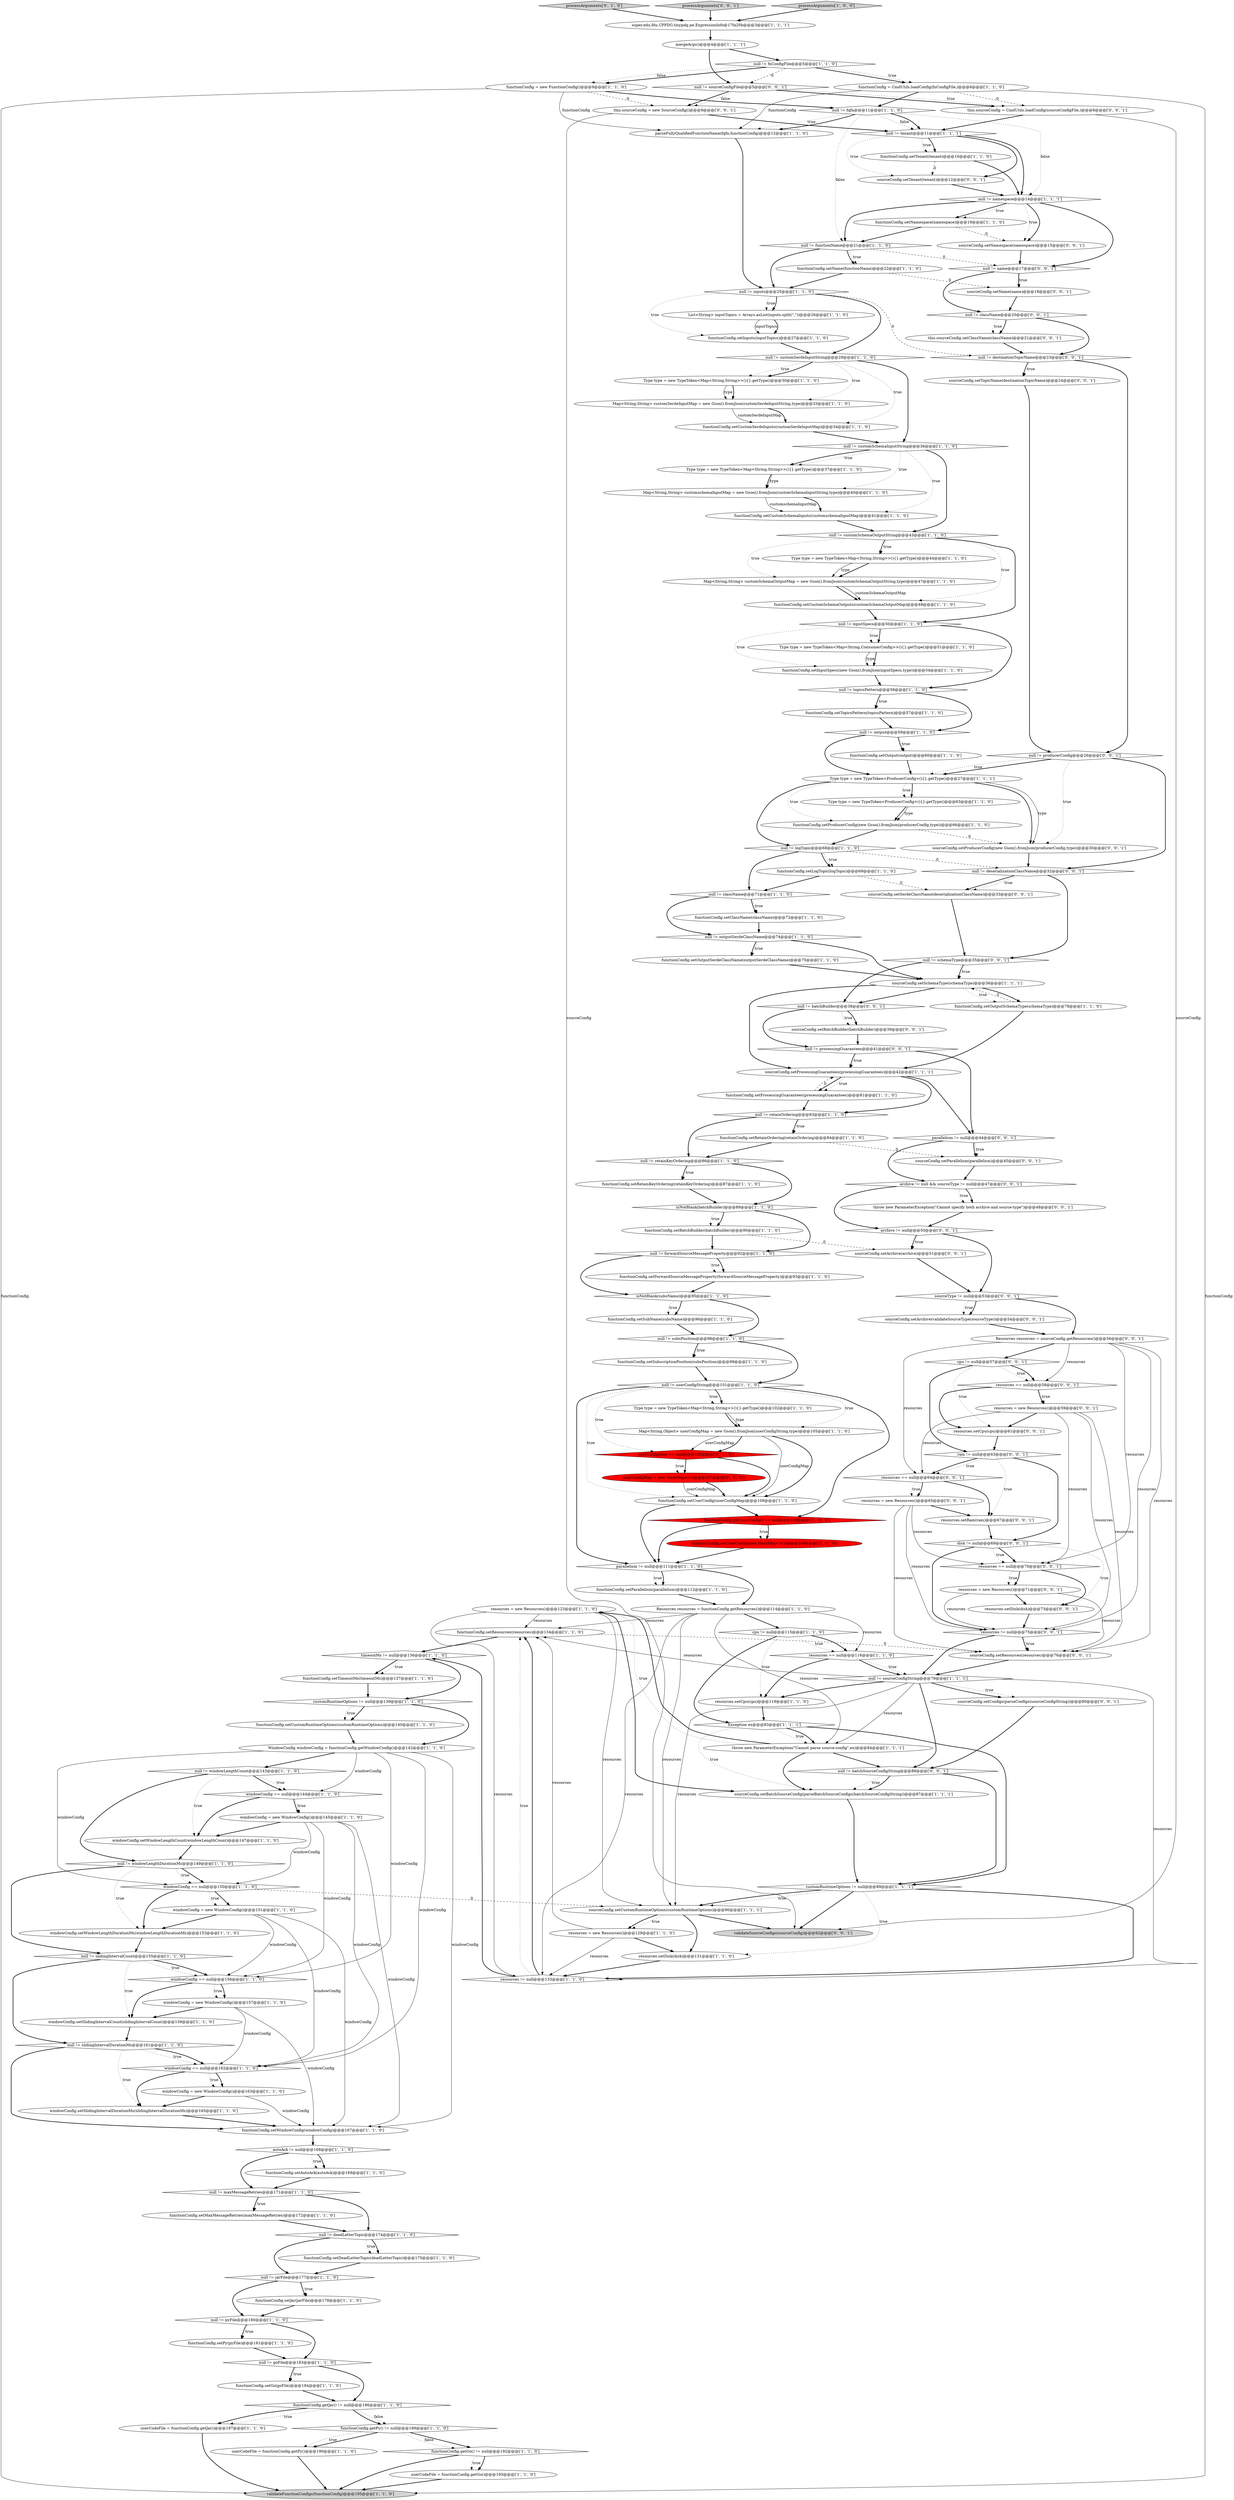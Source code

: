 digraph {
70 [style = filled, label = "resources = new Resources()@@@123@@@['1', '1', '0']", fillcolor = white, shape = ellipse image = "AAA0AAABBB1BBB"];
23 [style = filled, label = "null != topicsPattern@@@56@@@['1', '1', '0']", fillcolor = white, shape = diamond image = "AAA0AAABBB1BBB"];
114 [style = filled, label = "WindowConfig windowConfig = functionConfig.getWindowConfig()@@@142@@@['1', '1', '0']", fillcolor = white, shape = ellipse image = "AAA0AAABBB1BBB"];
143 [style = filled, label = "this.sourceConfig = new SourceConfig()@@@9@@@['0', '0', '1']", fillcolor = white, shape = ellipse image = "AAA0AAABBB3BBB"];
44 [style = filled, label = "functionConfig.setTimeoutMs(timeoutMs)@@@137@@@['1', '1', '0']", fillcolor = white, shape = ellipse image = "AAA0AAABBB1BBB"];
103 [style = filled, label = "null != fqfn@@@11@@@['1', '1', '0']", fillcolor = white, shape = diamond image = "AAA0AAABBB1BBB"];
77 [style = filled, label = "isNotBlank(subsName)@@@95@@@['1', '1', '0']", fillcolor = white, shape = diamond image = "AAA0AAABBB1BBB"];
98 [style = filled, label = "null != userConfigString@@@101@@@['1', '1', '0']", fillcolor = white, shape = diamond image = "AAA0AAABBB1BBB"];
16 [style = filled, label = "functionConfig.setSubName(subsName)@@@96@@@['1', '1', '0']", fillcolor = white, shape = ellipse image = "AAA0AAABBB1BBB"];
37 [style = filled, label = "null != functionName@@@21@@@['1', '1', '0']", fillcolor = white, shape = diamond image = "AAA0AAABBB1BBB"];
88 [style = filled, label = "functionConfig.setNamespace(namespace)@@@19@@@['1', '1', '0']", fillcolor = white, shape = ellipse image = "AAA0AAABBB1BBB"];
132 [style = filled, label = "sourceType != null@@@53@@@['0', '0', '1']", fillcolor = white, shape = diamond image = "AAA0AAABBB3BBB"];
168 [style = filled, label = "cpu != null@@@57@@@['0', '0', '1']", fillcolor = white, shape = diamond image = "AAA0AAABBB3BBB"];
84 [style = filled, label = "functionConfig.setInputs(inputTopics)@@@27@@@['1', '1', '0']", fillcolor = white, shape = ellipse image = "AAA0AAABBB1BBB"];
99 [style = filled, label = "windowConfig == null@@@156@@@['1', '1', '0']", fillcolor = white, shape = diamond image = "AAA0AAABBB1BBB"];
153 [style = filled, label = "resources != null@@@75@@@['0', '0', '1']", fillcolor = white, shape = diamond image = "AAA0AAABBB3BBB"];
53 [style = filled, label = "null != forwardSourceMessageProperty@@@92@@@['1', '1', '0']", fillcolor = white, shape = diamond image = "AAA0AAABBB1BBB"];
45 [style = filled, label = "throw new ParameterException(\"Cannot parse source-config\",ex)@@@84@@@['1', '1', '1']", fillcolor = white, shape = ellipse image = "AAA0AAABBB1BBB"];
28 [style = filled, label = "functionConfig.setAutoAck(autoAck)@@@169@@@['1', '1', '0']", fillcolor = white, shape = ellipse image = "AAA0AAABBB1BBB"];
166 [style = filled, label = "sourceConfig.setParallelism(parallelism)@@@45@@@['0', '0', '1']", fillcolor = white, shape = ellipse image = "AAA0AAABBB3BBB"];
154 [style = filled, label = "archive != null && sourceType != null@@@47@@@['0', '0', '1']", fillcolor = white, shape = diamond image = "AAA0AAABBB3BBB"];
3 [style = filled, label = "null != slidingIntervalCount@@@155@@@['1', '1', '0']", fillcolor = white, shape = diamond image = "AAA0AAABBB1BBB"];
126 [style = filled, label = "processArguments['0', '1', '0']", fillcolor = lightgray, shape = diamond image = "AAA0AAABBB2BBB"];
20 [style = filled, label = "functionConfig.setOutputSchemaType(schemaType)@@@78@@@['1', '1', '0']", fillcolor = white, shape = ellipse image = "AAA0AAABBB1BBB"];
113 [style = filled, label = "Exception ex@@@83@@@['1', '1', '1']", fillcolor = white, shape = diamond image = "AAA0AAABBB1BBB"];
68 [style = filled, label = "functionConfig.setTopicsPattern(topicsPattern)@@@57@@@['1', '1', '0']", fillcolor = white, shape = ellipse image = "AAA0AAABBB1BBB"];
108 [style = filled, label = "null != windowLengthCount@@@143@@@['1', '1', '0']", fillcolor = white, shape = diamond image = "AAA0AAABBB1BBB"];
162 [style = filled, label = "resources = new Resources()@@@59@@@['0', '0', '1']", fillcolor = white, shape = ellipse image = "AAA0AAABBB3BBB"];
13 [style = filled, label = "null != slidingIntervalDurationMs@@@161@@@['1', '1', '0']", fillcolor = white, shape = diamond image = "AAA0AAABBB1BBB"];
97 [style = filled, label = "functionConfig.setRetainKeyOrdering(retainKeyOrdering)@@@87@@@['1', '1', '0']", fillcolor = white, shape = ellipse image = "AAA0AAABBB1BBB"];
72 [style = filled, label = "functionConfig.getUserConfig() == null@@@108@@@['1', '0', '0']", fillcolor = red, shape = diamond image = "AAA1AAABBB1BBB"];
119 [style = filled, label = "functionConfig.setCustomSchemaOutputs(customSchemaOutputMap)@@@48@@@['1', '1', '0']", fillcolor = white, shape = ellipse image = "AAA0AAABBB1BBB"];
147 [style = filled, label = "processArguments['0', '0', '1']", fillcolor = lightgray, shape = diamond image = "AAA0AAABBB3BBB"];
61 [style = filled, label = "null != sourceConfigString@@@79@@@['1', '1', '1']", fillcolor = white, shape = diamond image = "AAA0AAABBB1BBB"];
165 [style = filled, label = "null != name@@@17@@@['0', '0', '1']", fillcolor = white, shape = diamond image = "AAA0AAABBB3BBB"];
79 [style = filled, label = "functionConfig.setParallelism(parallelism)@@@112@@@['1', '1', '0']", fillcolor = white, shape = ellipse image = "AAA0AAABBB1BBB"];
9 [style = filled, label = "Map<String,String> customschemaInputMap = new Gson().fromJson(customSchemaInputString,type)@@@40@@@['1', '1', '0']", fillcolor = white, shape = ellipse image = "AAA0AAABBB1BBB"];
110 [style = filled, label = "null != retainKeyOrdering@@@86@@@['1', '1', '0']", fillcolor = white, shape = diamond image = "AAA0AAABBB1BBB"];
51 [style = filled, label = "windowConfig.setWindowLengthDurationMs(windowLengthDurationMs)@@@153@@@['1', '1', '0']", fillcolor = white, shape = ellipse image = "AAA0AAABBB1BBB"];
47 [style = filled, label = "functionConfig.setResources(resources)@@@134@@@['1', '1', '0']", fillcolor = white, shape = ellipse image = "AAA0AAABBB1BBB"];
59 [style = filled, label = "Type type = new TypeToken<ProducerConfig>(){}.getType()@@@27@@@['1', '1', '1']", fillcolor = white, shape = ellipse image = "AAA0AAABBB1BBB"];
49 [style = filled, label = "null != goFile@@@183@@@['1', '1', '0']", fillcolor = white, shape = diamond image = "AAA0AAABBB1BBB"];
120 [style = filled, label = "windowConfig == null@@@150@@@['1', '1', '0']", fillcolor = white, shape = diamond image = "AAA0AAABBB1BBB"];
124 [style = filled, label = "null != tenant@@@11@@@['1', '1', '1']", fillcolor = white, shape = diamond image = "AAA0AAABBB1BBB"];
145 [style = filled, label = "parallelism != null@@@44@@@['0', '0', '1']", fillcolor = white, shape = diamond image = "AAA0AAABBB3BBB"];
171 [style = filled, label = "sourceConfig.setSerdeClassName(deserializationClassName)@@@33@@@['0', '0', '1']", fillcolor = white, shape = ellipse image = "AAA0AAABBB3BBB"];
7 [style = filled, label = "functionConfig.setCustomSerdeInputs(customSerdeInputMap)@@@34@@@['1', '1', '0']", fillcolor = white, shape = ellipse image = "AAA0AAABBB1BBB"];
96 [style = filled, label = "Map<String,String> customSerdeInputMap = new Gson().fromJson(customSerdeInputString,type)@@@33@@@['1', '1', '0']", fillcolor = white, shape = ellipse image = "AAA0AAABBB1BBB"];
29 [style = filled, label = "null != customSchemaOutputString@@@43@@@['1', '1', '0']", fillcolor = white, shape = diamond image = "AAA0AAABBB1BBB"];
62 [style = filled, label = "windowConfig.setSlidingIntervalDurationMs(slidingIntervalDurationMs)@@@165@@@['1', '1', '0']", fillcolor = white, shape = ellipse image = "AAA0AAABBB1BBB"];
42 [style = filled, label = "resources.setCpu(cpu)@@@119@@@['1', '1', '0']", fillcolor = white, shape = ellipse image = "AAA0AAABBB1BBB"];
12 [style = filled, label = "null != maxMessageRetries@@@171@@@['1', '1', '0']", fillcolor = white, shape = diamond image = "AAA0AAABBB1BBB"];
40 [style = filled, label = "processArguments['1', '0', '0']", fillcolor = lightgray, shape = diamond image = "AAA0AAABBB1BBB"];
95 [style = filled, label = "functionConfig.setCustomRuntimeOptions(customRuntimeOptions)@@@140@@@['1', '1', '0']", fillcolor = white, shape = ellipse image = "AAA0AAABBB1BBB"];
19 [style = filled, label = "Type type = new TypeToken<ProducerConfig>(){}.getType()@@@63@@@['1', '1', '0']", fillcolor = white, shape = ellipse image = "AAA0AAABBB1BBB"];
164 [style = filled, label = "sourceConfig.setBatchBuilder(batchBuilder)@@@39@@@['0', '0', '1']", fillcolor = white, shape = ellipse image = "AAA0AAABBB3BBB"];
60 [style = filled, label = "null != inputSpecs@@@50@@@['1', '1', '0']", fillcolor = white, shape = diamond image = "AAA0AAABBB1BBB"];
21 [style = filled, label = "null != windowLengthDurationMs@@@149@@@['1', '1', '0']", fillcolor = white, shape = diamond image = "AAA0AAABBB1BBB"];
91 [style = filled, label = "cpu != null@@@115@@@['1', '1', '0']", fillcolor = white, shape = diamond image = "AAA0AAABBB1BBB"];
118 [style = filled, label = "sourceConfig.setProcessingGuarantees(processingGuarantees)@@@42@@@['1', '1', '1']", fillcolor = white, shape = ellipse image = "AAA0AAABBB1BBB"];
139 [style = filled, label = "resources.setCpu(cpu)@@@61@@@['0', '0', '1']", fillcolor = white, shape = ellipse image = "AAA0AAABBB3BBB"];
57 [style = filled, label = "autoAck != null@@@168@@@['1', '1', '0']", fillcolor = white, shape = diamond image = "AAA0AAABBB1BBB"];
30 [style = filled, label = "functionConfig.setLogTopic(logTopic)@@@69@@@['1', '1', '0']", fillcolor = white, shape = ellipse image = "AAA0AAABBB1BBB"];
155 [style = filled, label = "validateSourceConfigs(sourceConfig)@@@92@@@['0', '0', '1']", fillcolor = lightgray, shape = ellipse image = "AAA0AAABBB3BBB"];
43 [style = filled, label = "Map<String,Object> userConfigMap = new Gson().fromJson(userConfigString,type)@@@105@@@['1', '1', '0']", fillcolor = white, shape = ellipse image = "AAA0AAABBB1BBB"];
152 [style = filled, label = "null != batchBuilder@@@38@@@['0', '0', '1']", fillcolor = white, shape = diamond image = "AAA0AAABBB3BBB"];
144 [style = filled, label = "sourceConfig.setNamespace(namespace)@@@15@@@['0', '0', '1']", fillcolor = white, shape = ellipse image = "AAA0AAABBB3BBB"];
25 [style = filled, label = "functionConfig.setBatchBuilder(batchBuilder)@@@90@@@['1', '1', '0']", fillcolor = white, shape = ellipse image = "AAA0AAABBB1BBB"];
41 [style = filled, label = "windowConfig == null@@@162@@@['1', '1', '0']", fillcolor = white, shape = diamond image = "AAA0AAABBB1BBB"];
74 [style = filled, label = "null != pyFile@@@180@@@['1', '1', '0']", fillcolor = white, shape = diamond image = "AAA0AAABBB1BBB"];
136 [style = filled, label = "null != sourceConfigFile@@@5@@@['0', '0', '1']", fillcolor = white, shape = diamond image = "AAA0AAABBB3BBB"];
18 [style = filled, label = "null != className@@@71@@@['1', '1', '0']", fillcolor = white, shape = diamond image = "AAA0AAABBB1BBB"];
148 [style = filled, label = "null != producerConfig@@@26@@@['0', '0', '1']", fillcolor = white, shape = diamond image = "AAA0AAABBB3BBB"];
24 [style = filled, label = "null != customSerdeInputString@@@29@@@['1', '1', '0']", fillcolor = white, shape = diamond image = "AAA0AAABBB1BBB"];
38 [style = filled, label = "parallelism != null@@@111@@@['1', '1', '0']", fillcolor = white, shape = diamond image = "AAA0AAABBB1BBB"];
167 [style = filled, label = "sourceConfig.setTenant(tenant)@@@12@@@['0', '0', '1']", fillcolor = white, shape = ellipse image = "AAA0AAABBB3BBB"];
159 [style = filled, label = "sourceConfig.setName(name)@@@18@@@['0', '0', '1']", fillcolor = white, shape = ellipse image = "AAA0AAABBB3BBB"];
121 [style = filled, label = "Type type = new TypeToken<Map<String,String>>(){}.getType()@@@30@@@['1', '1', '0']", fillcolor = white, shape = ellipse image = "AAA0AAABBB1BBB"];
33 [style = filled, label = "functionConfig.setJar(jarFile)@@@178@@@['1', '1', '0']", fillcolor = white, shape = ellipse image = "AAA0AAABBB1BBB"];
157 [style = filled, label = "resources == null@@@58@@@['0', '0', '1']", fillcolor = white, shape = diamond image = "AAA0AAABBB3BBB"];
31 [style = filled, label = "windowConfig.setSlidingIntervalCount(slidingIntervalCount)@@@159@@@['1', '1', '0']", fillcolor = white, shape = ellipse image = "AAA0AAABBB1BBB"];
34 [style = filled, label = "resources == null@@@116@@@['1', '1', '0']", fillcolor = white, shape = diamond image = "AAA0AAABBB1BBB"];
100 [style = filled, label = "functionConfig.setOutput(output)@@@60@@@['1', '1', '0']", fillcolor = white, shape = ellipse image = "AAA0AAABBB1BBB"];
65 [style = filled, label = "functionConfig = CmdUtils.loadConfig(fnConfigFile,)@@@6@@@['1', '1', '0']", fillcolor = white, shape = ellipse image = "AAA0AAABBB1BBB"];
63 [style = filled, label = "parseFullyQualifiedFunctionName(fqfn,functionConfig)@@@12@@@['1', '1', '0']", fillcolor = white, shape = ellipse image = "AAA0AAABBB1BBB"];
129 [style = filled, label = "sourceConfig.setProducerConfig(new Gson().fromJson(producerConfig,type))@@@30@@@['0', '0', '1']", fillcolor = white, shape = ellipse image = "AAA0AAABBB3BBB"];
142 [style = filled, label = "resources = new Resources()@@@71@@@['0', '0', '1']", fillcolor = white, shape = ellipse image = "AAA0AAABBB3BBB"];
55 [style = filled, label = "Type type = new TypeToken<Map<String,String>>(){}.getType()@@@44@@@['1', '1', '0']", fillcolor = white, shape = ellipse image = "AAA0AAABBB1BBB"];
89 [style = filled, label = "List<String> inputTopics = Arrays.asList(inputs.split(\",\"))@@@26@@@['1', '1', '0']", fillcolor = white, shape = ellipse image = "AAA0AAABBB1BBB"];
101 [style = filled, label = "functionConfig.setUserConfig(userConfigMap)@@@109@@@['1', '1', '0']", fillcolor = white, shape = ellipse image = "AAA0AAABBB1BBB"];
80 [style = filled, label = "functionConfig.setOutputSerdeClassName(outputSerdeClassName)@@@75@@@['1', '1', '0']", fillcolor = white, shape = ellipse image = "AAA0AAABBB1BBB"];
122 [style = filled, label = "Map<String,String> customSchemaOutputMap = new Gson().fromJson(customSchemaOutputString,type)@@@47@@@['1', '1', '0']", fillcolor = white, shape = ellipse image = "AAA0AAABBB1BBB"];
104 [style = filled, label = "functionConfig.setTenant(tenant)@@@16@@@['1', '1', '0']", fillcolor = white, shape = ellipse image = "AAA0AAABBB1BBB"];
71 [style = filled, label = "null != subsPosition@@@98@@@['1', '1', '0']", fillcolor = white, shape = diamond image = "AAA0AAABBB1BBB"];
50 [style = filled, label = "customRuntimeOptions != null@@@139@@@['1', '1', '0']", fillcolor = white, shape = diamond image = "AAA0AAABBB1BBB"];
158 [style = filled, label = "archive != null@@@50@@@['0', '0', '1']", fillcolor = white, shape = diamond image = "AAA0AAABBB3BBB"];
75 [style = filled, label = "functionConfig.getPy() != null@@@189@@@['1', '1', '0']", fillcolor = white, shape = diamond image = "AAA0AAABBB1BBB"];
131 [style = filled, label = "null != deserializationClassName@@@32@@@['0', '0', '1']", fillcolor = white, shape = diamond image = "AAA0AAABBB3BBB"];
163 [style = filled, label = "resources = new Resources()@@@65@@@['0', '0', '1']", fillcolor = white, shape = ellipse image = "AAA0AAABBB3BBB"];
92 [style = filled, label = "functionConfig.setDeadLetterTopic(deadLetterTopic)@@@175@@@['1', '1', '0']", fillcolor = white, shape = ellipse image = "AAA0AAABBB1BBB"];
105 [style = filled, label = "functionConfig.setCustomSchemaInputs(customschemaInputMap)@@@41@@@['1', '1', '0']", fillcolor = white, shape = ellipse image = "AAA0AAABBB1BBB"];
130 [style = filled, label = "disk != null@@@69@@@['0', '0', '1']", fillcolor = white, shape = diamond image = "AAA0AAABBB3BBB"];
156 [style = filled, label = "sourceConfig.setArchive(validateSourceType(sourceType))@@@54@@@['0', '0', '1']", fillcolor = white, shape = ellipse image = "AAA0AAABBB3BBB"];
0 [style = filled, label = "null != jarFile@@@177@@@['1', '1', '0']", fillcolor = white, shape = diamond image = "AAA0AAABBB1BBB"];
4 [style = filled, label = "functionConfig.setClassName(className)@@@72@@@['1', '1', '0']", fillcolor = white, shape = ellipse image = "AAA0AAABBB1BBB"];
117 [style = filled, label = "windowConfig = new WindowConfig()@@@151@@@['1', '1', '0']", fillcolor = white, shape = ellipse image = "AAA0AAABBB1BBB"];
133 [style = filled, label = "this.sourceConfig.setClassName(className)@@@21@@@['0', '0', '1']", fillcolor = white, shape = ellipse image = "AAA0AAABBB3BBB"];
138 [style = filled, label = "resources.setRam(ram)@@@67@@@['0', '0', '1']", fillcolor = white, shape = ellipse image = "AAA0AAABBB3BBB"];
14 [style = filled, label = "super.edu.fdu.CPPDG.tinypdg.pe.ExpressionInfo@17fa20b@@@3@@@['1', '1', '1']", fillcolor = white, shape = ellipse image = "AAA0AAABBB1BBB"];
2 [style = filled, label = "Type type = new TypeToken<Map<String,ConsumerConfig>>(){}.getType()@@@51@@@['1', '1', '0']", fillcolor = white, shape = ellipse image = "AAA0AAABBB1BBB"];
135 [style = filled, label = "this.sourceConfig = CmdUtils.loadConfig(sourceConfigFile,)@@@6@@@['0', '0', '1']", fillcolor = white, shape = ellipse image = "AAA0AAABBB3BBB"];
140 [style = filled, label = "ram != null@@@63@@@['0', '0', '1']", fillcolor = white, shape = diamond image = "AAA0AAABBB3BBB"];
150 [style = filled, label = "null != className@@@20@@@['0', '0', '1']", fillcolor = white, shape = diamond image = "AAA0AAABBB3BBB"];
17 [style = filled, label = "null != retainOrdering@@@83@@@['1', '1', '0']", fillcolor = white, shape = diamond image = "AAA0AAABBB1BBB"];
109 [style = filled, label = "null != fnConfigFile@@@5@@@['1', '1', '0']", fillcolor = white, shape = diamond image = "AAA0AAABBB1BBB"];
151 [style = filled, label = "sourceConfig.setConfigs(parseConfigs(sourceConfigString))@@@80@@@['0', '0', '1']", fillcolor = white, shape = ellipse image = "AAA0AAABBB3BBB"];
52 [style = filled, label = "functionConfig.setInputSpecs(new Gson().fromJson(inputSpecs,type))@@@54@@@['1', '1', '0']", fillcolor = white, shape = ellipse image = "AAA0AAABBB1BBB"];
82 [style = filled, label = "functionConfig.setProducerConfig(new Gson().fromJson(producerConfig,type))@@@66@@@['1', '1', '0']", fillcolor = white, shape = ellipse image = "AAA0AAABBB1BBB"];
116 [style = filled, label = "functionConfig.setPy(pyFile)@@@181@@@['1', '1', '0']", fillcolor = white, shape = ellipse image = "AAA0AAABBB1BBB"];
6 [style = filled, label = "windowConfig == null@@@144@@@['1', '1', '0']", fillcolor = white, shape = diamond image = "AAA0AAABBB1BBB"];
115 [style = filled, label = "windowConfig = new WindowConfig()@@@163@@@['1', '1', '0']", fillcolor = white, shape = ellipse image = "AAA0AAABBB1BBB"];
172 [style = filled, label = "resources == null@@@64@@@['0', '0', '1']", fillcolor = white, shape = diamond image = "AAA0AAABBB3BBB"];
149 [style = filled, label = "null != batchSourceConfigString@@@86@@@['0', '0', '1']", fillcolor = white, shape = diamond image = "AAA0AAABBB3BBB"];
106 [style = filled, label = "null != customSchemaInputString@@@36@@@['1', '1', '0']", fillcolor = white, shape = diamond image = "AAA0AAABBB1BBB"];
125 [style = filled, label = "userConfigMap == null@@@106@@@['0', '1', '0']", fillcolor = red, shape = diamond image = "AAA1AAABBB2BBB"];
94 [style = filled, label = "isNotBlank(batchBuilder)@@@89@@@['1', '1', '0']", fillcolor = white, shape = diamond image = "AAA0AAABBB1BBB"];
54 [style = filled, label = "functionConfig.getJar() != null@@@186@@@['1', '1', '0']", fillcolor = white, shape = diamond image = "AAA0AAABBB1BBB"];
36 [style = filled, label = "functionConfig.setGo(goFile)@@@184@@@['1', '1', '0']", fillcolor = white, shape = ellipse image = "AAA0AAABBB1BBB"];
146 [style = filled, label = "Resources resources = sourceConfig.getResources()@@@56@@@['0', '0', '1']", fillcolor = white, shape = ellipse image = "AAA0AAABBB3BBB"];
102 [style = filled, label = "windowConfig.setWindowLengthCount(windowLengthCount)@@@147@@@['1', '1', '0']", fillcolor = white, shape = ellipse image = "AAA0AAABBB1BBB"];
39 [style = filled, label = "validateFunctionConfigs(functionConfig)@@@195@@@['1', '1', '0']", fillcolor = lightgray, shape = ellipse image = "AAA0AAABBB1BBB"];
11 [style = filled, label = "sourceConfig.setCustomRuntimeOptions(customRuntimeOptions)@@@90@@@['1', '1', '1']", fillcolor = white, shape = ellipse image = "AAA0AAABBB1BBB"];
169 [style = filled, label = "resources.setDisk(disk)@@@73@@@['0', '0', '1']", fillcolor = white, shape = ellipse image = "AAA0AAABBB3BBB"];
8 [style = filled, label = "sourceConfig.setBatchSourceConfig(parseBatchSourceConfigs(batchSourceConfigString))@@@87@@@['1', '1', '1']", fillcolor = white, shape = ellipse image = "AAA0AAABBB1BBB"];
111 [style = filled, label = "null != logTopic@@@68@@@['1', '1', '0']", fillcolor = white, shape = diamond image = "AAA0AAABBB1BBB"];
134 [style = filled, label = "null != schemaType@@@35@@@['0', '0', '1']", fillcolor = white, shape = diamond image = "AAA0AAABBB3BBB"];
128 [style = filled, label = "null != destinationTopicName@@@23@@@['0', '0', '1']", fillcolor = white, shape = diamond image = "AAA0AAABBB3BBB"];
137 [style = filled, label = "throw new ParameterException(\"Cannot specify both archive and source-type\")@@@48@@@['0', '0', '1']", fillcolor = white, shape = ellipse image = "AAA0AAABBB3BBB"];
64 [style = filled, label = "resources.setDisk(disk)@@@131@@@['1', '1', '0']", fillcolor = white, shape = ellipse image = "AAA0AAABBB1BBB"];
5 [style = filled, label = "functionConfig.setForwardSourceMessageProperty(forwardSourceMessageProperty)@@@93@@@['1', '1', '0']", fillcolor = white, shape = ellipse image = "AAA0AAABBB1BBB"];
35 [style = filled, label = "timeoutMs != null@@@136@@@['1', '1', '0']", fillcolor = white, shape = diamond image = "AAA0AAABBB1BBB"];
56 [style = filled, label = "functionConfig.setName(functionName)@@@22@@@['1', '1', '0']", fillcolor = white, shape = ellipse image = "AAA0AAABBB1BBB"];
32 [style = filled, label = "functionConfig.setRetainOrdering(retainOrdering)@@@84@@@['1', '1', '0']", fillcolor = white, shape = ellipse image = "AAA0AAABBB1BBB"];
86 [style = filled, label = "functionConfig.setMaxMessageRetries(maxMessageRetries)@@@172@@@['1', '1', '0']", fillcolor = white, shape = ellipse image = "AAA0AAABBB1BBB"];
27 [style = filled, label = "functionConfig = new FunctionConfig()@@@9@@@['1', '1', '0']", fillcolor = white, shape = ellipse image = "AAA0AAABBB1BBB"];
127 [style = filled, label = "userConfigMap = new HashMap<>()@@@107@@@['0', '1', '0']", fillcolor = red, shape = ellipse image = "AAA1AAABBB2BBB"];
58 [style = filled, label = "null != output@@@59@@@['1', '1', '0']", fillcolor = white, shape = diamond image = "AAA0AAABBB1BBB"];
73 [style = filled, label = "functionConfig.setSubscriptionPosition(subsPosition)@@@99@@@['1', '1', '0']", fillcolor = white, shape = ellipse image = "AAA0AAABBB1BBB"];
66 [style = filled, label = "customRuntimeOptions != null@@@89@@@['1', '1', '1']", fillcolor = white, shape = diamond image = "AAA0AAABBB1BBB"];
160 [style = filled, label = "resources == null@@@70@@@['0', '0', '1']", fillcolor = white, shape = diamond image = "AAA0AAABBB3BBB"];
15 [style = filled, label = "Type type = new TypeToken<Map<String,String>>(){}.getType()@@@37@@@['1', '1', '0']", fillcolor = white, shape = ellipse image = "AAA0AAABBB1BBB"];
48 [style = filled, label = "resources = new Resources()@@@129@@@['1', '1', '0']", fillcolor = white, shape = ellipse image = "AAA0AAABBB1BBB"];
10 [style = filled, label = "functionConfig.setWindowConfig(windowConfig)@@@167@@@['1', '1', '0']", fillcolor = white, shape = ellipse image = "AAA0AAABBB1BBB"];
1 [style = filled, label = "functionConfig.setUserConfig(new HashMap<>())@@@109@@@['1', '0', '0']", fillcolor = red, shape = ellipse image = "AAA1AAABBB1BBB"];
67 [style = filled, label = "functionConfig.getGo() != null@@@192@@@['1', '1', '0']", fillcolor = white, shape = diamond image = "AAA0AAABBB1BBB"];
78 [style = filled, label = "Resources resources = functionConfig.getResources()@@@114@@@['1', '1', '0']", fillcolor = white, shape = ellipse image = "AAA0AAABBB1BBB"];
141 [style = filled, label = "sourceConfig.setTopicName(destinationTopicName)@@@24@@@['0', '0', '1']", fillcolor = white, shape = ellipse image = "AAA0AAABBB3BBB"];
161 [style = filled, label = "sourceConfig.setResources(resources)@@@76@@@['0', '0', '1']", fillcolor = white, shape = ellipse image = "AAA0AAABBB3BBB"];
93 [style = filled, label = "null != namespace@@@14@@@['1', '1', '1']", fillcolor = white, shape = diamond image = "AAA0AAABBB1BBB"];
173 [style = filled, label = "sourceConfig.setArchive(archive)@@@51@@@['0', '0', '1']", fillcolor = white, shape = ellipse image = "AAA0AAABBB3BBB"];
26 [style = filled, label = "userCodeFile = functionConfig.getGo()@@@193@@@['1', '1', '0']", fillcolor = white, shape = ellipse image = "AAA0AAABBB1BBB"];
87 [style = filled, label = "userCodeFile = functionConfig.getPy()@@@190@@@['1', '1', '0']", fillcolor = white, shape = ellipse image = "AAA0AAABBB1BBB"];
69 [style = filled, label = "windowConfig = new WindowConfig()@@@157@@@['1', '1', '0']", fillcolor = white, shape = ellipse image = "AAA0AAABBB1BBB"];
107 [style = filled, label = "resources != null@@@133@@@['1', '1', '0']", fillcolor = white, shape = diamond image = "AAA0AAABBB1BBB"];
123 [style = filled, label = "null != inputs@@@25@@@['1', '1', '0']", fillcolor = white, shape = diamond image = "AAA0AAABBB1BBB"];
46 [style = filled, label = "null != deadLetterTopic@@@174@@@['1', '1', '0']", fillcolor = white, shape = diamond image = "AAA0AAABBB1BBB"];
83 [style = filled, label = "functionConfig.setProcessingGuarantees(processingGuarantees)@@@81@@@['1', '1', '0']", fillcolor = white, shape = ellipse image = "AAA0AAABBB1BBB"];
85 [style = filled, label = "null != outputSerdeClassName@@@74@@@['1', '1', '0']", fillcolor = white, shape = diamond image = "AAA0AAABBB1BBB"];
112 [style = filled, label = "userCodeFile = functionConfig.getJar()@@@187@@@['1', '1', '0']", fillcolor = white, shape = ellipse image = "AAA0AAABBB1BBB"];
22 [style = filled, label = "Type type = new TypeToken<Map<String,String>>(){}.getType()@@@102@@@['1', '1', '0']", fillcolor = white, shape = ellipse image = "AAA0AAABBB1BBB"];
81 [style = filled, label = "mergeArgs()@@@4@@@['1', '1', '1']", fillcolor = white, shape = ellipse image = "AAA0AAABBB1BBB"];
90 [style = filled, label = "sourceConfig.setSchemaType(schemaType)@@@36@@@['1', '1', '1']", fillcolor = white, shape = ellipse image = "AAA0AAABBB1BBB"];
76 [style = filled, label = "windowConfig = new WindowConfig()@@@145@@@['1', '1', '0']", fillcolor = white, shape = ellipse image = "AAA0AAABBB1BBB"];
170 [style = filled, label = "null != processingGuarantees@@@41@@@['0', '0', '1']", fillcolor = white, shape = diamond image = "AAA0AAABBB3BBB"];
142->153 [style = solid, label="resources"];
112->39 [style = bold, label=""];
24->96 [style = dotted, label="true"];
48->107 [style = solid, label="resources"];
43->125 [style = solid, label="userConfigMap"];
121->96 [style = bold, label=""];
118->83 [style = bold, label=""];
13->41 [style = dotted, label="true"];
98->38 [style = bold, label=""];
55->122 [style = bold, label=""];
95->114 [style = bold, label=""];
146->172 [style = solid, label="resources"];
111->30 [style = dotted, label="true"];
20->118 [style = bold, label=""];
103->37 [style = dotted, label="false"];
69->10 [style = solid, label="windowConfig"];
134->90 [style = bold, label=""];
160->169 [style = bold, label=""];
106->15 [style = dotted, label="true"];
168->157 [style = dotted, label="true"];
134->152 [style = bold, label=""];
70->47 [style = solid, label="resources"];
143->124 [style = bold, label=""];
10->57 [style = bold, label=""];
69->41 [style = solid, label="windowConfig"];
1->38 [style = bold, label=""];
21->3 [style = bold, label=""];
153->161 [style = bold, label=""];
116->49 [style = bold, label=""];
124->104 [style = bold, label=""];
38->79 [style = bold, label=""];
76->10 [style = solid, label="windowConfig"];
91->42 [style = dotted, label="true"];
142->169 [style = bold, label=""];
21->120 [style = bold, label=""];
70->11 [style = solid, label="resources"];
60->52 [style = dotted, label="true"];
12->86 [style = dotted, label="true"];
122->119 [style = bold, label=""];
57->12 [style = bold, label=""];
59->82 [style = dotted, label="true"];
56->159 [style = dashed, label="0"];
88->144 [style = dashed, label="0"];
77->71 [style = bold, label=""];
113->45 [style = dotted, label="true"];
140->138 [style = dotted, label="true"];
94->53 [style = bold, label=""];
49->54 [style = bold, label=""];
113->66 [style = bold, label=""];
65->63 [style = solid, label="functionConfig"];
13->10 [style = bold, label=""];
60->2 [style = bold, label=""];
76->99 [style = solid, label="windowConfig"];
98->22 [style = bold, label=""];
151->149 [style = bold, label=""];
165->150 [style = bold, label=""];
163->153 [style = solid, label="resources"];
0->74 [style = bold, label=""];
90->152 [style = bold, label=""];
139->140 [style = bold, label=""];
88->37 [style = bold, label=""];
123->128 [style = dashed, label="0"];
21->120 [style = dotted, label="true"];
102->21 [style = bold, label=""];
32->110 [style = bold, label=""];
6->102 [style = bold, label=""];
12->46 [style = bold, label=""];
93->144 [style = dotted, label="true"];
146->153 [style = solid, label="resources"];
20->90 [style = dashed, label="0"];
152->164 [style = dotted, label="true"];
90->20 [style = bold, label=""];
130->169 [style = dotted, label="true"];
117->10 [style = solid, label="windowConfig"];
17->110 [style = bold, label=""];
41->115 [style = bold, label=""];
148->129 [style = dotted, label="true"];
124->167 [style = bold, label=""];
43->101 [style = solid, label="userConfigMap"];
118->83 [style = dotted, label="true"];
75->67 [style = bold, label=""];
103->63 [style = dotted, label="true"];
130->160 [style = bold, label=""];
153->61 [style = bold, label=""];
93->165 [style = bold, label=""];
61->151 [style = dotted, label="true"];
14->81 [style = bold, label=""];
53->5 [style = bold, label=""];
123->89 [style = dotted, label="true"];
54->112 [style = bold, label=""];
105->29 [style = bold, label=""];
149->8 [style = dotted, label="true"];
62->10 [style = bold, label=""];
3->99 [style = dotted, label="true"];
76->120 [style = solid, label="windowConfig"];
26->39 [style = bold, label=""];
117->41 [style = solid, label="windowConfig"];
141->148 [style = bold, label=""];
51->3 [style = bold, label=""];
162->139 [style = bold, label=""];
0->33 [style = bold, label=""];
50->95 [style = bold, label=""];
37->165 [style = dashed, label="0"];
93->88 [style = bold, label=""];
110->97 [style = dotted, label="true"];
18->4 [style = dotted, label="true"];
36->54 [style = bold, label=""];
46->92 [style = dotted, label="true"];
3->99 [style = bold, label=""];
124->104 [style = dotted, label="true"];
78->11 [style = solid, label="resources"];
30->171 [style = dashed, label="0"];
148->131 [style = bold, label=""];
11->64 [style = bold, label=""];
136->143 [style = bold, label=""];
61->149 [style = bold, label=""];
132->156 [style = dotted, label="true"];
143->155 [style = solid, label="sourceConfig"];
145->166 [style = dotted, label="true"];
93->144 [style = bold, label=""];
35->50 [style = bold, label=""];
145->166 [style = bold, label=""];
117->99 [style = solid, label="windowConfig"];
59->111 [style = bold, label=""];
11->155 [style = bold, label=""];
89->84 [style = solid, label="inputTopics"];
58->59 [style = bold, label=""];
111->18 [style = bold, label=""];
49->36 [style = dotted, label="true"];
24->106 [style = bold, label=""];
156->146 [style = bold, label=""];
38->78 [style = bold, label=""];
104->167 [style = dashed, label="0"];
49->36 [style = bold, label=""];
45->70 [style = bold, label=""];
172->163 [style = dotted, label="true"];
170->118 [style = bold, label=""];
70->8 [style = bold, label=""];
52->23 [style = bold, label=""];
98->43 [style = dotted, label="true"];
152->164 [style = bold, label=""];
129->131 [style = bold, label=""];
124->93 [style = bold, label=""];
29->55 [style = dotted, label="true"];
29->60 [style = bold, label=""];
35->44 [style = bold, label=""];
27->39 [style = solid, label="functionConfig"];
13->62 [style = dotted, label="true"];
167->93 [style = bold, label=""];
74->116 [style = dotted, label="true"];
172->163 [style = bold, label=""];
113->45 [style = bold, label=""];
90->118 [style = bold, label=""];
125->101 [style = bold, label=""];
152->170 [style = bold, label=""];
114->10 [style = solid, label="windowConfig"];
92->0 [style = bold, label=""];
94->25 [style = bold, label=""];
150->133 [style = bold, label=""];
24->121 [style = dotted, label="true"];
114->99 [style = solid, label="windowConfig"];
70->107 [style = solid, label="resources"];
164->170 [style = bold, label=""];
106->15 [style = bold, label=""];
85->80 [style = bold, label=""];
99->69 [style = bold, label=""];
78->34 [style = solid, label="resources"];
27->103 [style = bold, label=""];
104->93 [style = bold, label=""];
109->65 [style = bold, label=""];
137->158 [style = bold, label=""];
27->63 [style = solid, label="functionConfig"];
163->161 [style = solid, label="resources"];
113->8 [style = dotted, label="true"];
107->47 [style = dotted, label="true"];
78->91 [style = bold, label=""];
37->56 [style = dotted, label="true"];
21->51 [style = dotted, label="true"];
15->9 [style = solid, label="type"];
34->61 [style = dotted, label="true"];
120->11 [style = dashed, label="0"];
54->112 [style = dotted, label="true"];
103->124 [style = dotted, label="false"];
77->16 [style = bold, label=""];
40->14 [style = bold, label=""];
160->142 [style = dotted, label="true"];
6->76 [style = dotted, label="true"];
8->66 [style = bold, label=""];
41->62 [style = bold, label=""];
89->84 [style = bold, label=""];
166->154 [style = bold, label=""];
98->101 [style = dotted, label="true"];
72->1 [style = dotted, label="true"];
0->33 [style = dotted, label="true"];
63->123 [style = bold, label=""];
11->48 [style = dotted, label="true"];
126->14 [style = bold, label=""];
132->146 [style = bold, label=""];
106->29 [style = bold, label=""];
136->135 [style = bold, label=""];
140->172 [style = bold, label=""];
65->135 [style = dashed, label="0"];
42->113 [style = bold, label=""];
3->31 [style = dotted, label="true"];
154->137 [style = bold, label=""];
118->145 [style = bold, label=""];
163->160 [style = solid, label="resources"];
119->60 [style = bold, label=""];
78->45 [style = solid, label="resources"];
59->19 [style = bold, label=""];
34->61 [style = bold, label=""];
160->142 [style = bold, label=""];
165->159 [style = bold, label=""];
47->161 [style = dashed, label="0"];
170->145 [style = bold, label=""];
170->118 [style = dotted, label="true"];
25->53 [style = bold, label=""];
93->88 [style = dotted, label="true"];
109->136 [style = dashed, label="0"];
61->151 [style = bold, label=""];
61->45 [style = solid, label="resources"];
59->129 [style = bold, label=""];
96->7 [style = solid, label="customSerdeInputMap"];
125->127 [style = bold, label=""];
109->27 [style = bold, label=""];
172->138 [style = bold, label=""];
108->6 [style = dotted, label="true"];
65->103 [style = bold, label=""];
2->52 [style = solid, label="type"];
128->141 [style = bold, label=""];
81->136 [style = bold, label=""];
106->9 [style = dotted, label="true"];
86->46 [style = bold, label=""];
153->161 [style = dotted, label="true"];
2->52 [style = bold, label=""];
114->120 [style = solid, label="windowConfig"];
128->148 [style = bold, label=""];
168->157 [style = bold, label=""];
38->79 [style = dotted, label="true"];
83->17 [style = bold, label=""];
149->8 [style = bold, label=""];
99->31 [style = bold, label=""];
154->158 [style = bold, label=""];
150->133 [style = dotted, label="true"];
100->59 [style = bold, label=""];
114->108 [style = bold, label=""];
72->38 [style = bold, label=""];
118->17 [style = bold, label=""];
44->50 [style = bold, label=""];
168->139 [style = dotted, label="true"];
162->153 [style = solid, label="resources"];
67->26 [style = bold, label=""];
35->44 [style = dotted, label="true"];
18->4 [style = bold, label=""];
117->51 [style = bold, label=""];
93->37 [style = bold, label=""];
157->162 [style = bold, label=""];
73->98 [style = bold, label=""];
103->124 [style = bold, label=""];
123->84 [style = dotted, label="true"];
37->123 [style = bold, label=""];
55->122 [style = solid, label="type"];
111->30 [style = bold, label=""];
108->21 [style = bold, label=""];
91->34 [style = bold, label=""];
66->11 [style = bold, label=""];
71->98 [style = bold, label=""];
23->58 [style = bold, label=""];
169->153 [style = bold, label=""];
140->172 [style = dotted, label="true"];
87->39 [style = bold, label=""];
103->93 [style = dotted, label="false"];
127->101 [style = bold, label=""];
157->139 [style = bold, label=""];
91->113 [style = bold, label=""];
66->155 [style = bold, label=""];
24->121 [style = bold, label=""];
28->12 [style = bold, label=""];
154->137 [style = dotted, label="true"];
41->115 [style = dotted, label="true"];
90->20 [style = dotted, label="true"];
43->125 [style = bold, label=""];
29->55 [style = bold, label=""];
110->97 [style = bold, label=""];
110->94 [style = bold, label=""];
7->106 [style = bold, label=""];
12->86 [style = bold, label=""];
106->105 [style = dotted, label="true"];
76->41 [style = solid, label="windowConfig"];
146->160 [style = solid, label="resources"];
45->8 [style = bold, label=""];
97->94 [style = bold, label=""];
61->42 [style = bold, label=""];
125->127 [style = dotted, label="true"];
61->11 [style = solid, label="resources"];
19->82 [style = bold, label=""];
53->77 [style = bold, label=""];
32->166 [style = dashed, label="0"];
46->92 [style = bold, label=""];
98->72 [style = bold, label=""];
171->134 [style = bold, label=""];
162->161 [style = solid, label="resources"];
161->61 [style = bold, label=""];
17->32 [style = bold, label=""];
64->107 [style = bold, label=""];
47->35 [style = bold, label=""];
131->171 [style = bold, label=""];
17->32 [style = dotted, label="true"];
75->87 [style = bold, label=""];
83->118 [style = dashed, label="0"];
98->125 [style = dotted, label="true"];
65->39 [style = solid, label="functionConfig"];
108->6 [style = bold, label=""];
79->78 [style = bold, label=""];
23->68 [style = dotted, label="true"];
134->90 [style = dotted, label="true"];
121->96 [style = solid, label="type"];
135->155 [style = solid, label="sourceConfig"];
3->13 [style = bold, label=""];
43->101 [style = bold, label=""];
142->161 [style = solid, label="resources"];
99->69 [style = dotted, label="true"];
75->87 [style = dotted, label="true"];
74->116 [style = bold, label=""];
78->107 [style = solid, label="resources"];
68->58 [style = bold, label=""];
37->56 [style = bold, label=""];
67->39 [style = bold, label=""];
82->129 [style = dashed, label="0"];
146->168 [style = bold, label=""];
46->0 [style = bold, label=""];
9->105 [style = solid, label="customschemaInputMap"];
61->107 [style = solid, label="resources"];
58->100 [style = bold, label=""];
33->74 [style = bold, label=""];
150->128 [style = bold, label=""];
66->107 [style = bold, label=""];
23->68 [style = bold, label=""];
109->65 [style = dotted, label="true"];
138->130 [style = bold, label=""];
158->173 [style = bold, label=""];
30->18 [style = bold, label=""];
29->122 [style = dotted, label="true"];
132->156 [style = bold, label=""];
98->22 [style = dotted, label="true"];
103->63 [style = bold, label=""];
135->124 [style = bold, label=""];
136->143 [style = dotted, label="false"];
120->51 [style = bold, label=""];
120->117 [style = bold, label=""];
140->130 [style = bold, label=""];
133->128 [style = bold, label=""];
66->64 [style = dotted, label="true"];
71->73 [style = dotted, label="true"];
61->47 [style = solid, label="resources"];
25->173 [style = dashed, label="0"];
81->109 [style = bold, label=""];
114->41 [style = solid, label="windowConfig"];
60->23 [style = bold, label=""];
78->47 [style = solid, label="resources"];
94->25 [style = dotted, label="true"];
59->19 [style = dotted, label="true"];
67->26 [style = dotted, label="true"];
162->160 [style = solid, label="resources"];
72->1 [style = bold, label=""];
11->48 [style = bold, label=""];
85->90 [style = bold, label=""];
22->43 [style = bold, label=""];
48->47 [style = solid, label="resources"];
127->101 [style = solid, label="userConfigMap"];
82->111 [style = bold, label=""];
56->123 [style = bold, label=""];
34->42 [style = bold, label=""];
144->165 [style = bold, label=""];
80->90 [style = bold, label=""];
69->31 [style = bold, label=""];
91->34 [style = dotted, label="true"];
29->119 [style = dotted, label="true"];
58->100 [style = dotted, label="true"];
45->70 [style = dotted, label="true"];
15->9 [style = bold, label=""];
74->49 [style = bold, label=""];
16->71 [style = bold, label=""];
45->149 [style = bold, label=""];
131->134 [style = bold, label=""];
120->117 [style = dotted, label="true"];
75->67 [style = dotted, label="false"];
54->75 [style = dotted, label="false"];
145->154 [style = bold, label=""];
148->59 [style = bold, label=""];
50->95 [style = dotted, label="true"];
27->143 [style = dashed, label="0"];
149->66 [style = bold, label=""];
101->72 [style = bold, label=""];
24->7 [style = dotted, label="true"];
168->140 [style = bold, label=""];
59->129 [style = solid, label="type"];
130->153 [style = bold, label=""];
109->27 [style = dotted, label="false"];
159->150 [style = bold, label=""];
19->82 [style = solid, label="type"];
57->28 [style = dotted, label="true"];
31->13 [style = bold, label=""];
158->132 [style = bold, label=""];
85->80 [style = dotted, label="true"];
122->119 [style = solid, label="customSchemaOutputMap"];
48->64 [style = bold, label=""];
84->24 [style = bold, label=""];
146->157 [style = solid, label="resources"];
53->5 [style = dotted, label="true"];
123->24 [style = bold, label=""];
157->162 [style = dotted, label="true"];
13->41 [style = bold, label=""];
124->167 [style = dotted, label="true"];
54->75 [style = bold, label=""];
22->43 [style = solid, label="type"];
71->73 [style = bold, label=""];
76->102 [style = bold, label=""];
107->35 [style = bold, label=""];
131->171 [style = dotted, label="true"];
123->89 [style = bold, label=""];
107->47 [style = bold, label=""];
4->85 [style = bold, label=""];
96->7 [style = bold, label=""];
115->62 [style = bold, label=""];
148->59 [style = dotted, label="true"];
158->173 [style = dotted, label="true"];
6->76 [style = bold, label=""];
60->2 [style = dotted, label="true"];
114->6 [style = solid, label="windowConfig"];
18->85 [style = bold, label=""];
57->28 [style = bold, label=""];
173->132 [style = bold, label=""];
128->141 [style = dotted, label="true"];
111->131 [style = dashed, label="0"];
136->135 [style = dotted, label="true"];
5->77 [style = bold, label=""];
165->159 [style = dotted, label="true"];
115->10 [style = solid, label="windowConfig"];
50->114 [style = bold, label=""];
66->11 [style = dotted, label="true"];
146->161 [style = solid, label="resources"];
163->138 [style = bold, label=""];
9->105 [style = bold, label=""];
101->38 [style = bold, label=""];
162->172 [style = solid, label="resources"];
108->102 [style = dotted, label="true"];
147->14 [style = bold, label=""];
77->16 [style = dotted, label="true"];
130->160 [style = dotted, label="true"];
}
